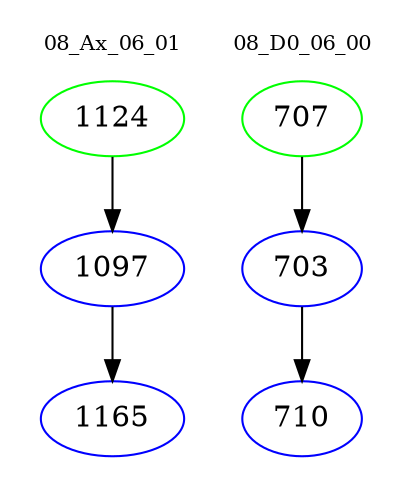 digraph{
subgraph cluster_0 {
color = white
label = "08_Ax_06_01";
fontsize=10;
T0_1124 [label="1124", color="green"]
T0_1124 -> T0_1097 [color="black"]
T0_1097 [label="1097", color="blue"]
T0_1097 -> T0_1165 [color="black"]
T0_1165 [label="1165", color="blue"]
}
subgraph cluster_1 {
color = white
label = "08_D0_06_00";
fontsize=10;
T1_707 [label="707", color="green"]
T1_707 -> T1_703 [color="black"]
T1_703 [label="703", color="blue"]
T1_703 -> T1_710 [color="black"]
T1_710 [label="710", color="blue"]
}
}
